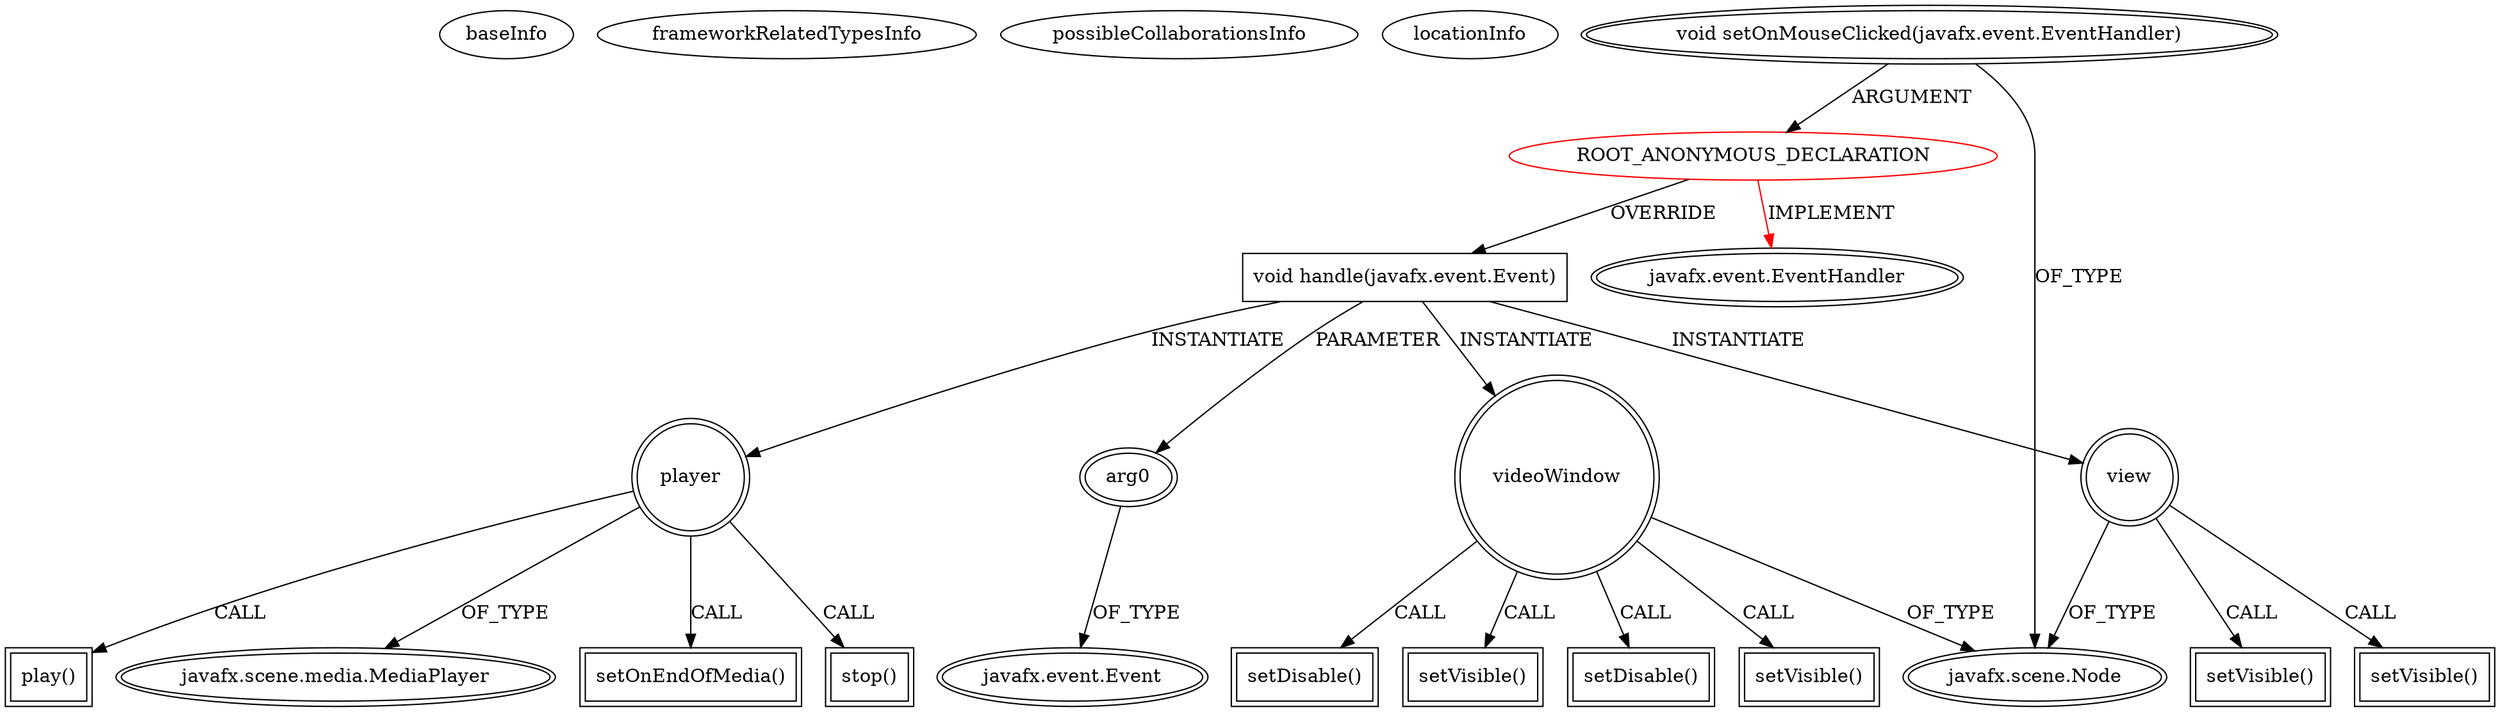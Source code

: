 digraph {
baseInfo[graphId=2671,category="extension_graph",isAnonymous=true,possibleRelation=false]
frameworkRelatedTypesInfo[0="javafx.event.EventHandler"]
possibleCollaborationsInfo[]
locationInfo[projectName="fChristenson-cv",filePath="/fChristenson-cv/cv-master/src/se/fidde/cv/view/screens/CVMain.java",contextSignature="void initializeVideo()",graphId="2671"]
0[label="ROOT_ANONYMOUS_DECLARATION",vertexType="ROOT_ANONYMOUS_DECLARATION",isFrameworkType=false,color=red]
1[label="javafx.event.EventHandler",vertexType="FRAMEWORK_INTERFACE_TYPE",isFrameworkType=true,peripheries=2]
2[label="void setOnMouseClicked(javafx.event.EventHandler)",vertexType="OUTSIDE_CALL",isFrameworkType=true,peripheries=2]
3[label="javafx.scene.Node",vertexType="FRAMEWORK_CLASS_TYPE",isFrameworkType=true,peripheries=2]
4[label="void handle(javafx.event.Event)",vertexType="OVERRIDING_METHOD_DECLARATION",isFrameworkType=false,shape=box]
5[label="arg0",vertexType="PARAMETER_DECLARATION",isFrameworkType=true,peripheries=2]
6[label="javafx.event.Event",vertexType="FRAMEWORK_CLASS_TYPE",isFrameworkType=true,peripheries=2]
7[label="player",vertexType="VARIABLE_EXPRESION",isFrameworkType=true,peripheries=2,shape=circle]
9[label="javafx.scene.media.MediaPlayer",vertexType="FRAMEWORK_CLASS_TYPE",isFrameworkType=true,peripheries=2]
8[label="setOnEndOfMedia()",vertexType="INSIDE_CALL",isFrameworkType=true,peripheries=2,shape=box]
11[label="stop()",vertexType="INSIDE_CALL",isFrameworkType=true,peripheries=2,shape=box]
12[label="view",vertexType="VARIABLE_EXPRESION",isFrameworkType=true,peripheries=2,shape=circle]
13[label="setVisible()",vertexType="INSIDE_CALL",isFrameworkType=true,peripheries=2,shape=box]
15[label="videoWindow",vertexType="VARIABLE_EXPRESION",isFrameworkType=true,peripheries=2,shape=circle]
16[label="setVisible()",vertexType="INSIDE_CALL",isFrameworkType=true,peripheries=2,shape=box]
19[label="setDisable()",vertexType="INSIDE_CALL",isFrameworkType=true,peripheries=2,shape=box]
21[label="setVisible()",vertexType="INSIDE_CALL",isFrameworkType=true,peripheries=2,shape=box]
23[label="setVisible()",vertexType="INSIDE_CALL",isFrameworkType=true,peripheries=2,shape=box]
25[label="setDisable()",vertexType="INSIDE_CALL",isFrameworkType=true,peripheries=2,shape=box]
27[label="play()",vertexType="INSIDE_CALL",isFrameworkType=true,peripheries=2,shape=box]
0->1[label="IMPLEMENT",color=red]
2->0[label="ARGUMENT"]
2->3[label="OF_TYPE"]
0->4[label="OVERRIDE"]
5->6[label="OF_TYPE"]
4->5[label="PARAMETER"]
4->7[label="INSTANTIATE"]
7->9[label="OF_TYPE"]
7->8[label="CALL"]
7->11[label="CALL"]
4->12[label="INSTANTIATE"]
12->3[label="OF_TYPE"]
12->13[label="CALL"]
4->15[label="INSTANTIATE"]
15->3[label="OF_TYPE"]
15->16[label="CALL"]
15->19[label="CALL"]
12->21[label="CALL"]
15->23[label="CALL"]
15->25[label="CALL"]
7->27[label="CALL"]
}
